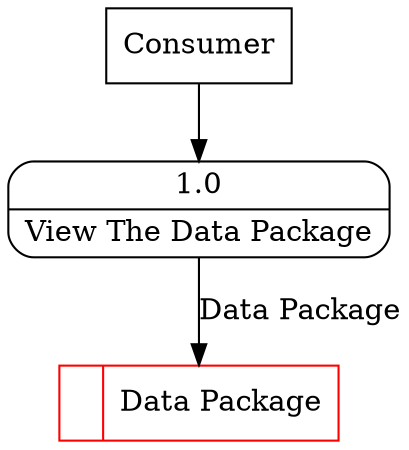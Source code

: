digraph dfd2{ 
node[shape=record]
200 [label="<f0>  |<f1> Data Package " color=red];
201 [label="Consumer" shape=box];
202 [label="{<f0> 1.0|<f1> View The Data Package }" shape=Mrecord];
201 -> 202
202 -> 200 [label="Data Package"]
}
